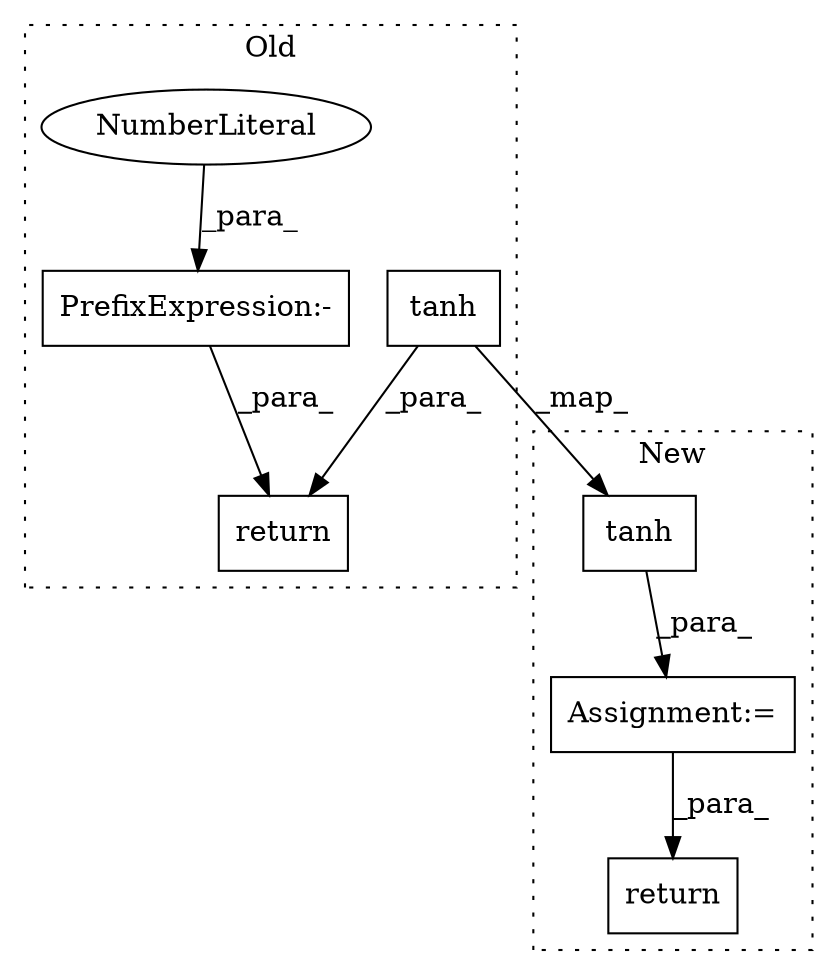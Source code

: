 digraph G {
subgraph cluster0 {
1 [label="tanh" a="32" s="6883,6898" l="5,1" shape="box"];
4 [label="return" a="41" s="6854" l="7" shape="box"];
6 [label="PrefixExpression:-" a="38" s="6900" l="1" shape="box"];
7 [label="NumberLiteral" a="34" s="6901" l="3" shape="ellipse"];
label = "Old";
style="dotted";
}
subgraph cluster1 {
2 [label="tanh" a="32" s="7060,7075" l="5,1" shape="box"];
3 [label="Assignment:=" a="7" s="7049" l="1" shape="box"];
5 [label="return" a="41" s="7134" l="7" shape="box"];
label = "New";
style="dotted";
}
1 -> 2 [label="_map_"];
1 -> 4 [label="_para_"];
2 -> 3 [label="_para_"];
3 -> 5 [label="_para_"];
6 -> 4 [label="_para_"];
7 -> 6 [label="_para_"];
}